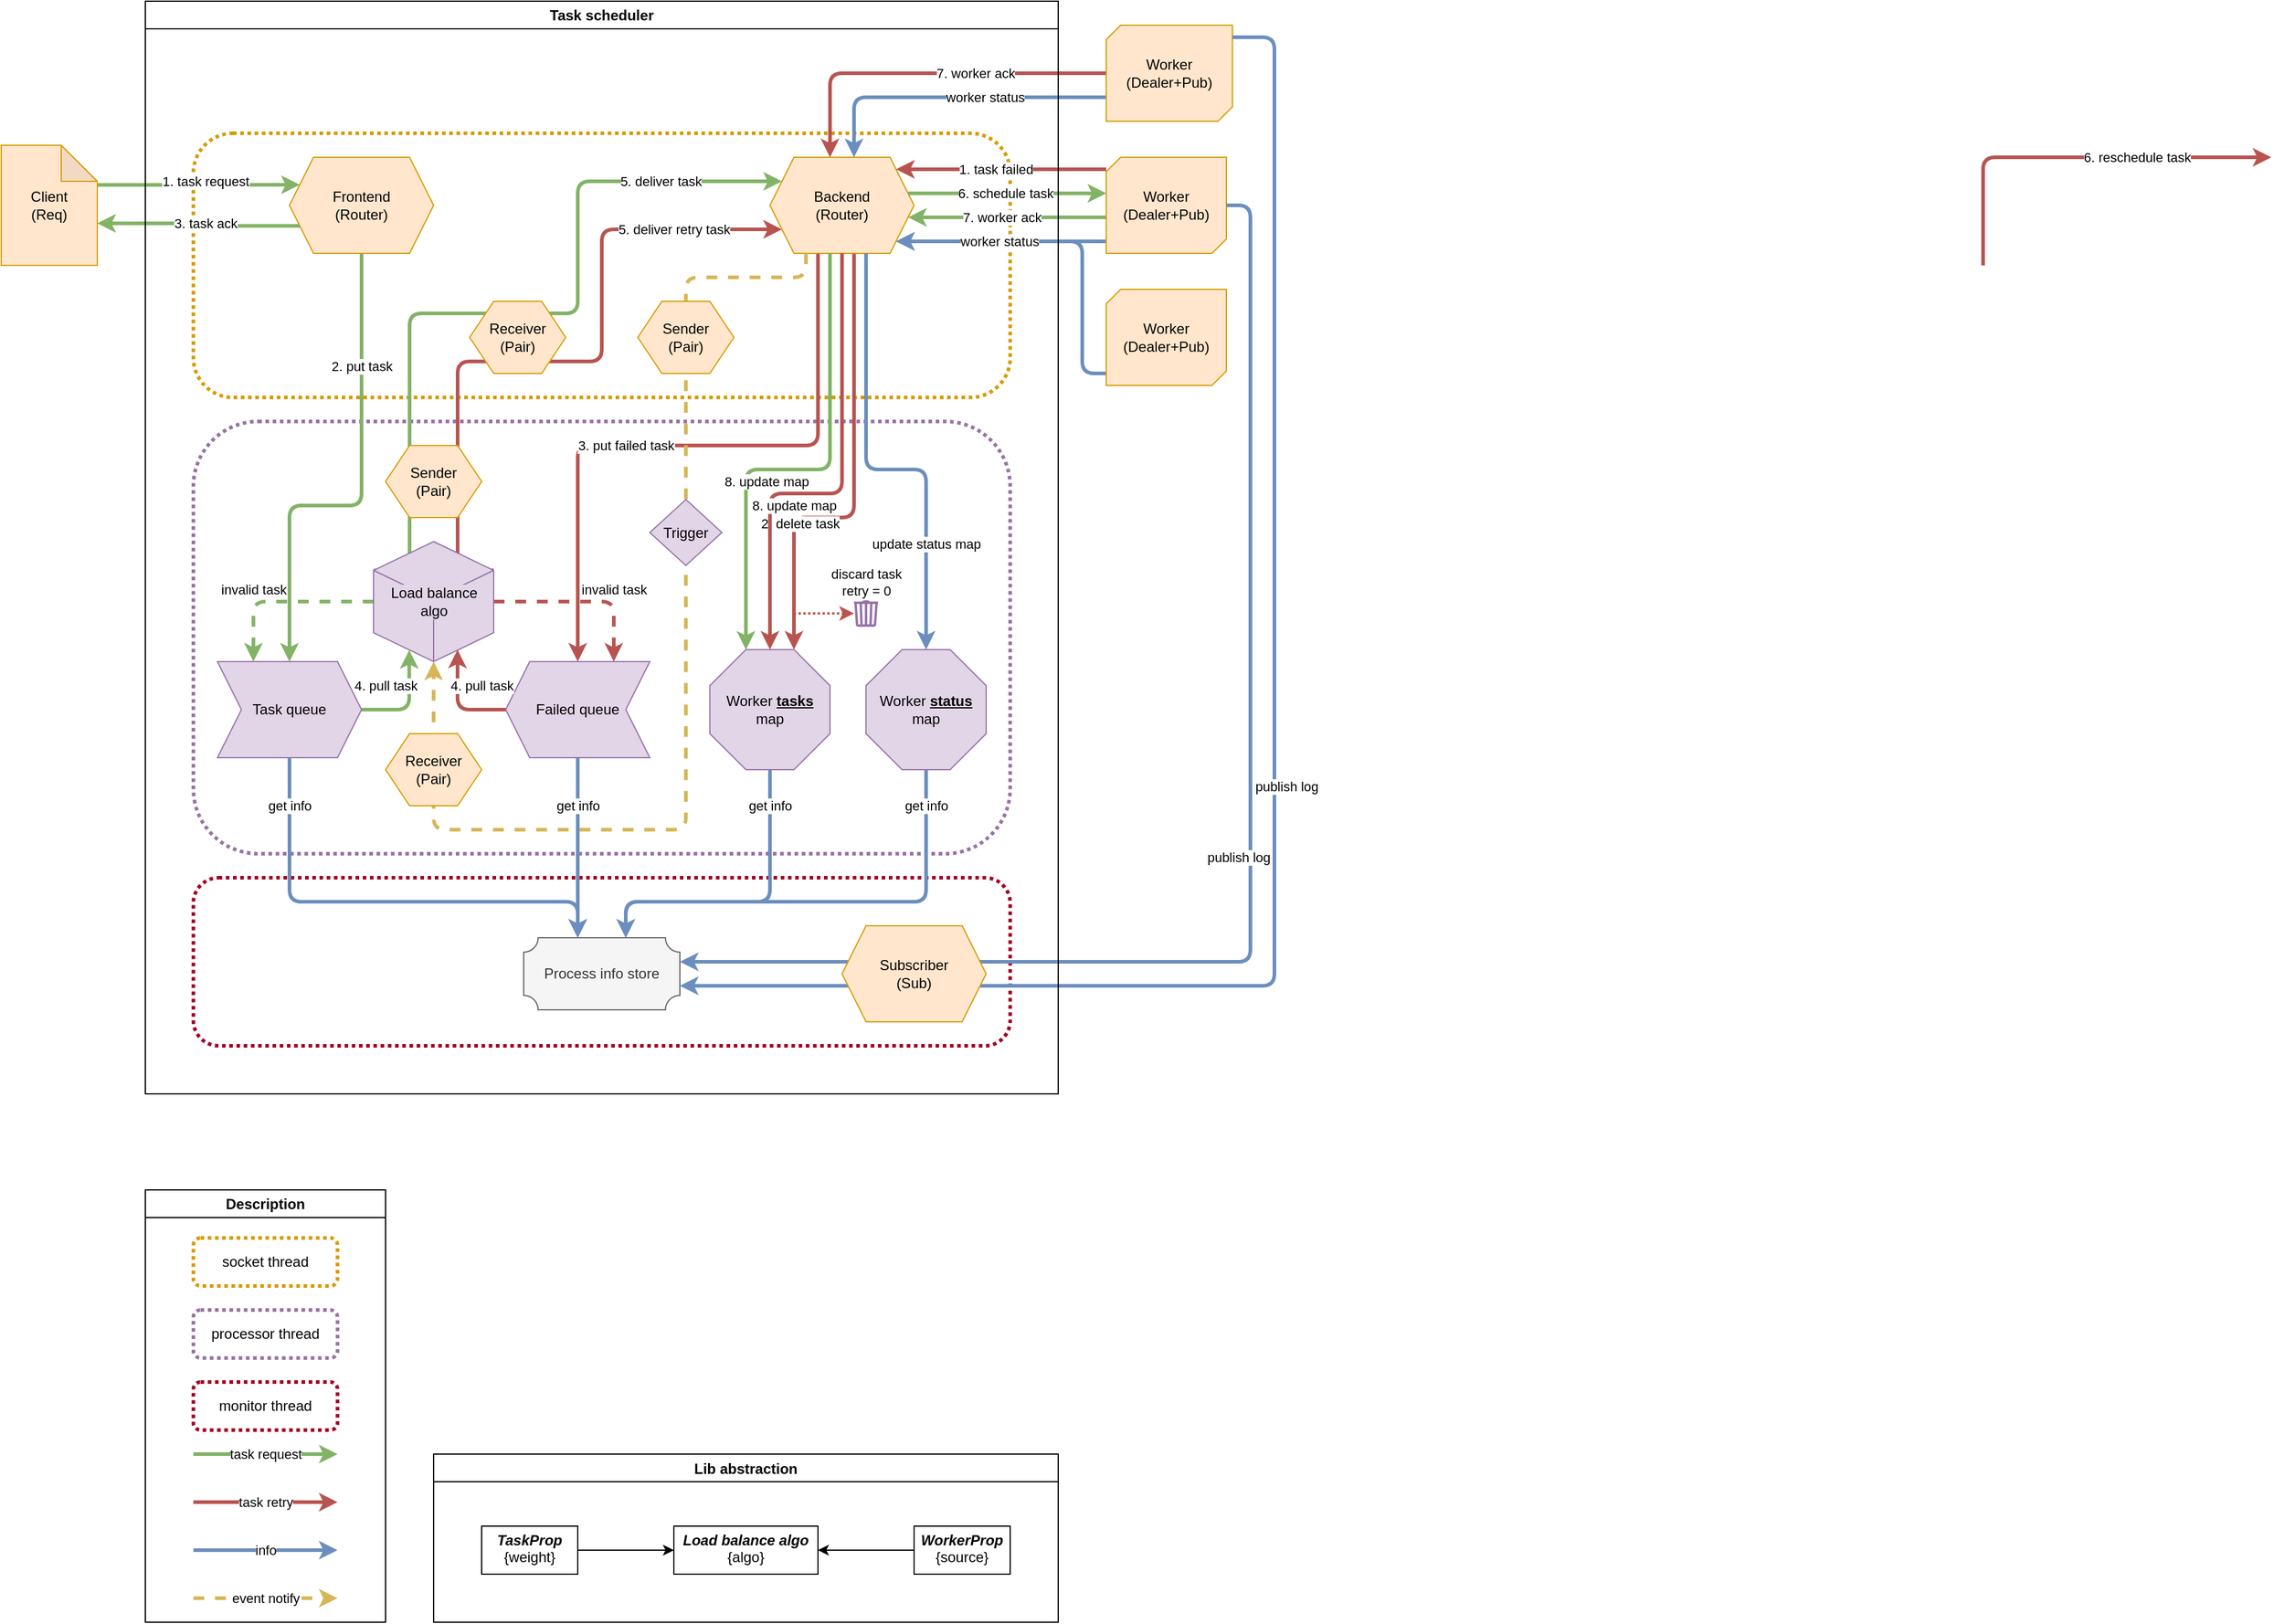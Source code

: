 <mxfile>
    <diagram id="xiL-nLfTT3lPNEiGtB9C" name="Page-1">
        <mxGraphModel dx="2049" dy="2281" grid="1" gridSize="10" guides="1" tooltips="1" connect="1" arrows="1" fold="1" page="1" pageScale="1" pageWidth="850" pageHeight="1100" math="0" shadow="0">
            <root>
                <mxCell id="0"/>
                <mxCell id="1" parent="0"/>
                <mxCell id="66" value="" style="rounded=1;whiteSpace=wrap;html=1;fillColor=none;dashed=1;strokeWidth=3;strokeColor=#9673A6;dashPattern=1 1;" parent="1" vertex="1">
                    <mxGeometry x="440" y="320" width="680" height="360" as="geometry"/>
                </mxCell>
                <mxCell id="65" value="" style="rounded=1;whiteSpace=wrap;html=1;fillColor=none;dashed=1;strokeWidth=3;strokeColor=#D79B00;dashPattern=1 1;" parent="1" vertex="1">
                    <mxGeometry x="440" y="80" width="680" height="220" as="geometry"/>
                </mxCell>
                <mxCell id="21" value="5. deliver task" style="edgeStyle=orthogonalEdgeStyle;html=1;fillColor=#d5e8d4;strokeColor=#82b366;strokeWidth=3;exitX=0;exitY=0;exitDx=0;exitDy=24.008;exitPerimeter=0;" parent="1" source="20" target="5" edge="1">
                    <mxGeometry x="0.697" relative="1" as="geometry">
                        <Array as="points">
                            <mxPoint x="620" y="444"/>
                            <mxPoint x="620" y="230"/>
                            <mxPoint x="760" y="230"/>
                            <mxPoint x="760" y="120"/>
                        </Array>
                        <mxPoint as="offset"/>
                        <mxPoint x="620" y="230" as="targetPoint"/>
                    </mxGeometry>
                </mxCell>
                <mxCell id="27" value="5. deliver retry task" style="edgeStyle=orthogonalEdgeStyle;html=1;rounded=1;strokeColor=#b85450;strokeWidth=3;align=center;verticalAlign=middle;fontFamily=Helvetica;fontSize=11;fontColor=default;labelBackgroundColor=default;endArrow=classic;fillColor=#f8cecc;exitX=0;exitY=0;exitDx=100;exitDy=24.008;exitPerimeter=0;" parent="1" source="20" target="5" edge="1">
                    <mxGeometry x="0.692" relative="1" as="geometry">
                        <Array as="points">
                            <mxPoint x="660" y="444"/>
                            <mxPoint x="660" y="270"/>
                            <mxPoint x="780" y="270"/>
                            <mxPoint x="780" y="160"/>
                        </Array>
                        <mxPoint as="offset"/>
                        <mxPoint x="660" y="280" as="targetPoint"/>
                    </mxGeometry>
                </mxCell>
                <mxCell id="90" value="" style="rounded=1;whiteSpace=wrap;html=1;fillColor=none;dashed=1;dashPattern=1 1;strokeWidth=3;strokeColor=#A20025;container=0;" parent="1" vertex="1">
                    <mxGeometry x="440" y="700" width="680" height="140" as="geometry"/>
                </mxCell>
                <mxCell id="62" value="" style="edgeStyle=orthogonalEdgeStyle;html=1;rounded=1;strokeColor=#6c8ebf;strokeWidth=3;align=center;verticalAlign=middle;fontFamily=Helvetica;fontSize=11;fontColor=default;labelBackgroundColor=default;endArrow=classic;fillColor=#dae8fc;" parent="1" source="61" target="5" edge="1">
                    <mxGeometry x="-0.506" relative="1" as="geometry">
                        <Array as="points">
                            <mxPoint x="1180" y="280"/>
                            <mxPoint x="1180" y="170"/>
                        </Array>
                        <mxPoint as="offset"/>
                    </mxGeometry>
                </mxCell>
                <mxCell id="7" value="1. task request" style="edgeStyle=orthogonalEdgeStyle;html=1;entryX=0;entryY=0.25;entryDx=0;entryDy=0;fillColor=#d5e8d4;strokeColor=#82b366;strokeWidth=3;" parent="1" source="2" target="4" edge="1">
                    <mxGeometry x="0.068" y="3" relative="1" as="geometry">
                        <Array as="points">
                            <mxPoint x="370" y="123"/>
                            <mxPoint x="370" y="123"/>
                        </Array>
                        <mxPoint as="offset"/>
                    </mxGeometry>
                </mxCell>
                <mxCell id="2" value="&lt;div&gt;Client&lt;/div&gt;&lt;div&gt;(&lt;span style=&quot;color: rgb(0, 0, 0); background-color: transparent;&quot;&gt;Req&lt;/span&gt;&lt;span style=&quot;background-color: transparent;&quot;&gt;)&lt;/span&gt;&lt;/div&gt;" style="shape=note;whiteSpace=wrap;html=1;backgroundOutline=1;darkOpacity=0.05;fillColor=#ffe6cc;strokeColor=#d79b00;" parent="1" vertex="1">
                    <mxGeometry x="280" y="90" width="80" height="100" as="geometry"/>
                </mxCell>
                <mxCell id="14" value="4. pull task" style="edgeStyle=orthogonalEdgeStyle;html=1;fillColor=#d5e8d4;strokeColor=#82b366;strokeWidth=3;exitX=1;exitY=0.5;exitDx=0;exitDy=0;entryX=0.297;entryY=0.904;entryDx=0;entryDy=0;entryPerimeter=0;" parent="1" source="3" target="20" edge="1">
                    <mxGeometry x="0.337" y="20" relative="1" as="geometry">
                        <Array as="points">
                            <mxPoint x="620" y="560"/>
                        </Array>
                        <mxPoint as="offset"/>
                    </mxGeometry>
                </mxCell>
                <mxCell id="3" value="Task queue" style="shape=step;perimeter=stepPerimeter;whiteSpace=wrap;html=1;fixedSize=1;fillColor=#e1d5e7;strokeColor=#9673a6;" parent="1" vertex="1">
                    <mxGeometry x="460" y="520" width="120" height="80" as="geometry"/>
                </mxCell>
                <mxCell id="12" value="2. put task" style="edgeStyle=orthogonalEdgeStyle;html=1;exitX=0.5;exitY=1;exitDx=0;exitDy=0;entryX=0.5;entryY=0;entryDx=0;entryDy=0;fillColor=#d5e8d4;strokeColor=#82b366;strokeWidth=3;" parent="1" source="4" target="3" edge="1">
                    <mxGeometry x="-0.529" relative="1" as="geometry">
                        <Array as="points">
                            <mxPoint x="580" y="390"/>
                            <mxPoint x="520" y="390"/>
                        </Array>
                        <mxPoint as="offset"/>
                    </mxGeometry>
                </mxCell>
                <mxCell id="4" value="Frontend&lt;div&gt;(&lt;span style=&quot;color: rgb(0, 0, 0); background-color: transparent;&quot;&gt;Router&lt;/span&gt;&lt;span style=&quot;background-color: transparent;&quot;&gt;)&lt;/span&gt;&lt;/div&gt;" style="shape=hexagon;perimeter=hexagonPerimeter2;whiteSpace=wrap;html=1;fixedSize=1;fillColor=#ffe6cc;strokeColor=#d79b00;" parent="1" vertex="1">
                    <mxGeometry x="520" y="100" width="120" height="80" as="geometry"/>
                </mxCell>
                <mxCell id="24" value="2. delete task" style="edgeStyle=orthogonalEdgeStyle;html=1;rounded=1;strokeColor=#b85450;strokeWidth=3;align=center;verticalAlign=middle;fontFamily=Helvetica;fontSize=11;fontColor=default;labelBackgroundColor=default;endArrow=classic;fillColor=#f8cecc;entryX=0.696;entryY=0;entryDx=0;entryDy=0;entryPerimeter=0;" parent="1" source="5" target="9" edge="1">
                    <mxGeometry x="0.395" y="5" relative="1" as="geometry">
                        <mxPoint x="880.004" y="280" as="sourcePoint"/>
                        <mxPoint x="1184.97" y="505" as="targetPoint"/>
                        <Array as="points">
                            <mxPoint x="990" y="400"/>
                            <mxPoint x="940" y="400"/>
                            <mxPoint x="940" y="510"/>
                        </Array>
                        <mxPoint as="offset"/>
                    </mxGeometry>
                </mxCell>
                <mxCell id="25" value="3. put failed task" style="edgeStyle=orthogonalEdgeStyle;html=1;rounded=1;strokeColor=#b85450;strokeWidth=3;align=center;verticalAlign=middle;fontFamily=Helvetica;fontSize=11;fontColor=default;labelBackgroundColor=default;endArrow=classic;fillColor=#f8cecc;" parent="1" source="5" target="8" edge="1">
                    <mxGeometry x="0.185" relative="1" as="geometry">
                        <mxPoint x="830" y="280" as="sourcePoint"/>
                        <mxPoint x="760" y="520" as="targetPoint"/>
                        <Array as="points">
                            <mxPoint x="960" y="340"/>
                            <mxPoint x="760" y="340"/>
                        </Array>
                        <mxPoint as="offset"/>
                    </mxGeometry>
                </mxCell>
                <mxCell id="5" value="Backend&lt;div&gt;(&lt;span style=&quot;color: rgb(0, 0, 0); background-color: transparent;&quot;&gt;Router)&lt;/span&gt;&lt;/div&gt;" style="shape=hexagon;perimeter=hexagonPerimeter2;whiteSpace=wrap;html=1;fixedSize=1;fillColor=#ffe6cc;strokeColor=#d79b00;" parent="1" vertex="1">
                    <mxGeometry x="920" y="100" width="120" height="80" as="geometry"/>
                </mxCell>
                <mxCell id="17" value="7. worker ack" style="edgeStyle=orthogonalEdgeStyle;html=1;fillColor=#d5e8d4;strokeColor=#82b366;strokeWidth=3;" parent="1" source="6" target="5" edge="1">
                    <mxGeometry x="0.053" relative="1" as="geometry">
                        <mxPoint x="1070" y="110" as="targetPoint"/>
                        <Array as="points">
                            <mxPoint x="1170" y="150"/>
                            <mxPoint x="1170" y="150"/>
                        </Array>
                        <mxPoint as="offset"/>
                    </mxGeometry>
                </mxCell>
                <mxCell id="23" value="1. task failed" style="edgeStyle=orthogonalEdgeStyle;html=1;rounded=1;strokeColor=#b85450;strokeWidth=3;align=center;verticalAlign=middle;fontFamily=Helvetica;fontSize=11;fontColor=default;labelBackgroundColor=default;endArrow=classic;fillColor=#f8cecc;" parent="1" source="6" target="5" edge="1">
                    <mxGeometry x="0.053" relative="1" as="geometry">
                        <Array as="points">
                            <mxPoint x="1120" y="110"/>
                            <mxPoint x="1120" y="110"/>
                        </Array>
                        <mxPoint as="offset"/>
                    </mxGeometry>
                </mxCell>
                <mxCell id="54" value="worker status" style="edgeStyle=orthogonalEdgeStyle;html=1;rounded=1;strokeColor=#6c8ebf;strokeWidth=3;align=center;verticalAlign=middle;fontFamily=Helvetica;fontSize=11;fontColor=default;labelBackgroundColor=default;endArrow=classic;fillColor=#dae8fc;" parent="1" source="6" target="5" edge="1">
                    <mxGeometry x="0.017" relative="1" as="geometry">
                        <Array as="points">
                            <mxPoint x="1060" y="170"/>
                            <mxPoint x="1060" y="170"/>
                        </Array>
                        <mxPoint as="offset"/>
                    </mxGeometry>
                </mxCell>
                <mxCell id="6" value="&lt;span style=&quot;color: rgb(0, 0, 0);&quot;&gt;Worker&lt;/span&gt;&lt;div&gt;(&lt;span style=&quot;background-color: transparent; color: rgb(0, 0, 0);&quot;&gt;Dealer+Pub&lt;/span&gt;&lt;span style=&quot;background-color: transparent;&quot;&gt;)&lt;/span&gt;&lt;/div&gt;" style="verticalLabelPosition=middle;verticalAlign=middle;shape=mxgraph.basic.diag_snip_rect;dx=6;whiteSpace=wrap;html=1;horizontal=1;labelPosition=center;align=center;fillColor=#ffe6cc;strokeColor=#d79b00;" parent="1" vertex="1">
                    <mxGeometry x="1200" y="100" width="100" height="80" as="geometry"/>
                </mxCell>
                <mxCell id="39" value="get info" style="edgeStyle=orthogonalEdgeStyle;html=1;rounded=1;strokeColor=#6c8ebf;strokeWidth=3;align=center;verticalAlign=middle;fontFamily=Helvetica;fontSize=11;fontColor=default;labelBackgroundColor=default;endArrow=classic;fillColor=#dae8fc;" parent="1" source="8" target="19" edge="1">
                    <mxGeometry x="-0.467" relative="1" as="geometry">
                        <Array as="points">
                            <mxPoint x="760" y="710"/>
                            <mxPoint x="760" y="710"/>
                        </Array>
                        <mxPoint as="offset"/>
                    </mxGeometry>
                </mxCell>
                <mxCell id="8" value="Failed queue" style="shape=step;perimeter=stepPerimeter;whiteSpace=wrap;html=1;fixedSize=1;fillColor=#e1d5e7;strokeColor=#9673a6;direction=west;" parent="1" vertex="1">
                    <mxGeometry x="700" y="520" width="120" height="80" as="geometry"/>
                </mxCell>
                <mxCell id="29" value="7. worker ack" style="edgeStyle=orthogonalEdgeStyle;html=1;rounded=1;strokeColor=#b85450;strokeWidth=3;align=center;verticalAlign=middle;fontFamily=Helvetica;fontSize=11;fontColor=default;labelBackgroundColor=default;endArrow=classic;fillColor=#f8cecc;" parent="1" source="10" target="5" edge="1">
                    <mxGeometry x="-0.273" relative="1" as="geometry">
                        <Array as="points">
                            <mxPoint x="970" y="30"/>
                        </Array>
                        <mxPoint as="offset"/>
                    </mxGeometry>
                </mxCell>
                <mxCell id="52" value="worker status" style="edgeStyle=orthogonalEdgeStyle;html=1;rounded=1;strokeColor=#6c8ebf;strokeWidth=3;align=center;verticalAlign=middle;fontFamily=Helvetica;fontSize=11;fontColor=default;labelBackgroundColor=default;endArrow=classic;fillColor=#dae8fc;" parent="1" source="10" target="5" edge="1">
                    <mxGeometry x="-0.219" relative="1" as="geometry">
                        <Array as="points">
                            <mxPoint x="990" y="50"/>
                        </Array>
                        <mxPoint as="offset"/>
                    </mxGeometry>
                </mxCell>
                <mxCell id="10" value="Worker&lt;div&gt;(&lt;span style=&quot;color: rgb(0, 0, 0); background-color: transparent;&quot;&gt;Dealer+Pub&lt;/span&gt;&lt;span style=&quot;background-color: transparent;&quot;&gt;)&lt;/span&gt;&lt;/div&gt;" style="verticalLabelPosition=middle;verticalAlign=middle;shape=mxgraph.basic.diag_snip_rect;dx=6;whiteSpace=wrap;html=1;horizontal=1;labelPosition=center;align=center;fillColor=#ffe6cc;strokeColor=#d79b00;" parent="1" vertex="1">
                    <mxGeometry x="1200" y="-10" width="105" height="80" as="geometry"/>
                </mxCell>
                <mxCell id="13" value="3. task ack" style="edgeStyle=orthogonalEdgeStyle;html=1;exitX=0;exitY=0.75;exitDx=0;exitDy=0;entryX=0;entryY=0;entryDx=80;entryDy=65;entryPerimeter=0;fillColor=#d5e8d4;strokeColor=#82b366;strokeWidth=3;" parent="1" source="4" target="2" edge="1">
                    <mxGeometry x="-0.079" y="-2" relative="1" as="geometry">
                        <mxPoint as="offset"/>
                    </mxGeometry>
                </mxCell>
                <mxCell id="15" value="8. update map" style="edgeStyle=orthogonalEdgeStyle;html=1;fillColor=#d5e8d4;strokeColor=#82b366;strokeWidth=3;entryX=0.297;entryY=0.001;entryDx=0;entryDy=0;entryPerimeter=0;" parent="1" source="5" target="9" edge="1">
                    <mxGeometry x="0.163" y="10" relative="1" as="geometry">
                        <Array as="points">
                            <mxPoint x="970" y="360"/>
                            <mxPoint x="900" y="360"/>
                            <mxPoint x="900" y="510"/>
                        </Array>
                        <mxPoint as="offset"/>
                    </mxGeometry>
                </mxCell>
                <mxCell id="16" value="6. schedule task" style="edgeStyle=orthogonalEdgeStyle;html=1;fillColor=#d5e8d4;strokeColor=#82b366;strokeWidth=3;" parent="1" source="5" target="6" edge="1">
                    <mxGeometry x="-0.017" relative="1" as="geometry">
                        <mxPoint x="1100" y="230" as="targetPoint"/>
                        <Array as="points">
                            <mxPoint x="1120" y="130"/>
                            <mxPoint x="1120" y="130"/>
                        </Array>
                        <mxPoint as="offset"/>
                    </mxGeometry>
                </mxCell>
                <mxCell id="19" value="Process info store" style="verticalLabelPosition=middle;verticalAlign=middle;html=1;shape=mxgraph.basic.plaque;dx=6;whiteSpace=wrap;labelPosition=center;align=center;fillColor=#f5f5f5;fontColor=#333333;strokeColor=#666666;" parent="1" vertex="1">
                    <mxGeometry x="715" y="750" width="130" height="60" as="geometry"/>
                </mxCell>
                <mxCell id="63" value="invalid task" style="edgeStyle=orthogonalEdgeStyle;html=1;rounded=1;strokeColor=#82b366;strokeWidth=3;align=center;verticalAlign=middle;fontFamily=Helvetica;fontSize=11;fontColor=default;labelBackgroundColor=default;endArrow=classic;fillColor=#d5e8d4;dashed=1;" parent="1" source="20" target="3" edge="1">
                    <mxGeometry x="0.333" y="-10" relative="1" as="geometry">
                        <Array as="points">
                            <mxPoint x="490" y="470"/>
                        </Array>
                        <mxPoint x="10" y="-10" as="offset"/>
                    </mxGeometry>
                </mxCell>
                <mxCell id="64" value="invalid task" style="edgeStyle=orthogonalEdgeStyle;html=1;rounded=1;strokeColor=#b85450;strokeWidth=3;align=center;verticalAlign=middle;fontFamily=Helvetica;fontSize=11;fontColor=default;labelBackgroundColor=default;endArrow=classic;fillColor=#f8cecc;dashed=1;" parent="1" source="20" target="8" edge="1">
                    <mxGeometry x="0.333" y="-10" relative="1" as="geometry">
                        <Array as="points">
                            <mxPoint x="790" y="470"/>
                        </Array>
                        <mxPoint x="10" y="-10" as="offset"/>
                    </mxGeometry>
                </mxCell>
                <mxCell id="20" value="Load balance&lt;div&gt;algo&lt;/div&gt;" style="html=1;shape=mxgraph.basic.isocube;isoAngle=15;labelBackgroundColor=#E1D5E7;fillColor=#e1d5e7;strokeColor=#9673a6;" parent="1" vertex="1">
                    <mxGeometry x="590" y="420" width="100" height="100" as="geometry"/>
                </mxCell>
                <mxCell id="26" value="4. pull task" style="edgeStyle=orthogonalEdgeStyle;html=1;rounded=1;strokeColor=#b85450;strokeWidth=3;align=center;verticalAlign=middle;fontFamily=Helvetica;fontSize=11;fontColor=default;labelBackgroundColor=default;endArrow=classic;fillColor=#f8cecc;entryX=0.699;entryY=0.901;entryDx=0;entryDy=0;entryPerimeter=0;" parent="1" source="8" target="20" edge="1">
                    <mxGeometry x="-0.555" y="-20" relative="1" as="geometry">
                        <mxPoint x="820" y="630" as="sourcePoint"/>
                        <mxPoint x="660" y="460" as="targetPoint"/>
                        <Array as="points">
                            <mxPoint x="660" y="560"/>
                        </Array>
                        <mxPoint as="offset"/>
                    </mxGeometry>
                </mxCell>
                <mxCell id="28" value="6. reschedule task" style="edgeStyle=orthogonalEdgeStyle;html=1;rounded=1;strokeColor=#b85450;strokeWidth=3;align=center;verticalAlign=middle;fontFamily=Helvetica;fontSize=11;fontColor=default;labelBackgroundColor=default;endArrow=classic;fillColor=#f8cecc;" parent="1" edge="1">
                    <mxGeometry x="0.319" relative="1" as="geometry">
                        <Array as="points">
                            <mxPoint x="1930" y="100"/>
                        </Array>
                        <mxPoint as="offset"/>
                        <mxPoint x="1930" y="190" as="sourcePoint"/>
                        <mxPoint x="2170" y="100" as="targetPoint"/>
                    </mxGeometry>
                </mxCell>
                <mxCell id="30" value="8. update map" style="edgeStyle=orthogonalEdgeStyle;html=1;rounded=1;strokeColor=#b85450;strokeWidth=3;align=center;verticalAlign=middle;fontFamily=Helvetica;fontSize=11;fontColor=default;labelBackgroundColor=default;endArrow=classic;fillColor=#f8cecc;" parent="1" source="5" target="9" edge="1">
                    <mxGeometry x="0.231" y="10" relative="1" as="geometry">
                        <mxPoint x="890" y="280" as="sourcePoint"/>
                        <mxPoint x="1150.0" y="490" as="targetPoint"/>
                        <Array as="points">
                            <mxPoint x="980" y="380"/>
                            <mxPoint x="920" y="380"/>
                        </Array>
                        <mxPoint as="offset"/>
                    </mxGeometry>
                </mxCell>
                <mxCell id="32" value="publish log" style="edgeStyle=orthogonalEdgeStyle;html=1;rounded=1;strokeColor=#6c8ebf;strokeWidth=3;align=center;verticalAlign=middle;fontFamily=Helvetica;fontSize=11;fontColor=default;labelBackgroundColor=default;endArrow=classic;fillColor=#dae8fc;" parent="1" source="6" target="19" edge="1">
                    <mxGeometry y="-10" relative="1" as="geometry">
                        <Array as="points">
                            <mxPoint x="1320" y="140"/>
                            <mxPoint x="1320" y="770"/>
                        </Array>
                        <mxPoint as="offset"/>
                    </mxGeometry>
                </mxCell>
                <mxCell id="33" value="publish log" style="edgeStyle=orthogonalEdgeStyle;html=1;rounded=1;strokeColor=#6c8ebf;strokeWidth=3;align=center;verticalAlign=middle;fontFamily=Helvetica;fontSize=11;fontColor=default;labelBackgroundColor=default;endArrow=classic;fillColor=#dae8fc;" parent="1" source="10" target="19" edge="1">
                    <mxGeometry x="-0.002" y="10" relative="1" as="geometry">
                        <Array as="points">
                            <mxPoint x="1340"/>
                            <mxPoint x="1340" y="790"/>
                        </Array>
                        <mxPoint as="offset"/>
                    </mxGeometry>
                </mxCell>
                <mxCell id="37" value="get info" style="edgeStyle=orthogonalEdgeStyle;html=1;rounded=1;strokeColor=#6c8ebf;strokeWidth=3;align=center;verticalAlign=middle;fontFamily=Helvetica;fontSize=11;fontColor=default;labelBackgroundColor=default;endArrow=classic;fillColor=#dae8fc;" parent="1" source="9" target="19" edge="1">
                    <mxGeometry x="-0.769" relative="1" as="geometry">
                        <Array as="points">
                            <mxPoint x="920" y="720"/>
                            <mxPoint x="800" y="720"/>
                        </Array>
                        <mxPoint as="offset"/>
                    </mxGeometry>
                </mxCell>
                <mxCell id="38" value="get info" style="edgeStyle=orthogonalEdgeStyle;html=1;rounded=1;strokeColor=#6c8ebf;strokeWidth=3;align=center;verticalAlign=middle;fontFamily=Helvetica;fontSize=11;fontColor=default;labelBackgroundColor=default;endArrow=classic;fillColor=#dae8fc;" parent="1" source="3" target="19" edge="1">
                    <mxGeometry x="-0.795" relative="1" as="geometry">
                        <mxPoint x="790" y="720" as="targetPoint"/>
                        <Array as="points">
                            <mxPoint x="520" y="720"/>
                            <mxPoint x="760" y="720"/>
                        </Array>
                        <mxPoint as="offset"/>
                    </mxGeometry>
                </mxCell>
                <mxCell id="9" value="Worker &lt;b&gt;&lt;u style=&quot;&quot;&gt;tasks&lt;/u&gt;&lt;/b&gt;&lt;br&gt;map" style="whiteSpace=wrap;html=1;shape=mxgraph.basic.octagon2;align=center;verticalAlign=middle;dx=15;fillColor=#e1d5e7;strokeColor=#9673a6;" parent="1" vertex="1">
                    <mxGeometry x="870" y="510" width="100" height="100" as="geometry"/>
                </mxCell>
                <mxCell id="57" value="get info" style="edgeStyle=orthogonalEdgeStyle;html=1;rounded=1;strokeColor=#6c8ebf;strokeWidth=3;align=center;verticalAlign=middle;fontFamily=Helvetica;fontSize=11;fontColor=default;labelBackgroundColor=default;endArrow=classic;fillColor=#dae8fc;" parent="1" source="55" target="19" edge="1">
                    <mxGeometry x="-0.846" relative="1" as="geometry">
                        <Array as="points">
                            <mxPoint x="1050" y="720"/>
                            <mxPoint x="800" y="720"/>
                        </Array>
                        <mxPoint as="offset"/>
                    </mxGeometry>
                </mxCell>
                <mxCell id="59" value="" style="group" parent="1" vertex="1" connectable="0">
                    <mxGeometry x="640" y="1180" width="520" height="140" as="geometry"/>
                </mxCell>
                <mxCell id="49" style="edgeStyle=none;html=1;exitX=1;exitY=0.5;exitDx=0;exitDy=0;entryX=0;entryY=0.5;entryDx=0;entryDy=0;" parent="59" source="46" target="47" edge="1">
                    <mxGeometry relative="1" as="geometry"/>
                </mxCell>
                <mxCell id="46" value="&lt;p style=&quot;margin:5px;&quot;&gt;&lt;b&gt;&lt;i&gt;TaskProp&lt;/i&gt;&lt;/b&gt;&lt;br&gt;{weight}&lt;/p&gt;" style="shape=rect;html=1;overflow=fill;whiteSpace=wrap;align=center;" parent="59" vertex="1">
                    <mxGeometry x="40" y="60" width="80" height="40" as="geometry"/>
                </mxCell>
                <mxCell id="47" value="&lt;p style=&quot;margin:5px;&quot;&gt;&lt;b&gt;&lt;i&gt;Load balance algo&lt;/i&gt;&lt;/b&gt;&lt;br&gt;{algo}&lt;/p&gt;" style="shape=rect;html=1;overflow=fill;whiteSpace=wrap;align=center;" parent="59" vertex="1">
                    <mxGeometry x="200" y="60" width="120" height="40" as="geometry"/>
                </mxCell>
                <mxCell id="50" style="edgeStyle=none;html=1;entryX=1;entryY=0.5;entryDx=0;entryDy=0;" parent="59" source="48" target="47" edge="1">
                    <mxGeometry relative="1" as="geometry"/>
                </mxCell>
                <mxCell id="48" value="&lt;p style=&quot;margin:5px;&quot;&gt;&lt;b&gt;&lt;i&gt;WorkerProp&lt;/i&gt;&lt;/b&gt;&lt;br&gt;{source}&lt;/p&gt;" style="shape=rect;html=1;overflow=fill;whiteSpace=wrap;align=center;" parent="59" vertex="1">
                    <mxGeometry x="400" y="60" width="80" height="40" as="geometry"/>
                </mxCell>
                <mxCell id="51" value="Lib abstraction" style="swimlane;" parent="59" vertex="1">
                    <mxGeometry width="520" height="140" as="geometry"/>
                </mxCell>
                <mxCell id="61" value="&lt;span style=&quot;color: rgb(0, 0, 0);&quot;&gt;Worker&lt;/span&gt;&lt;div&gt;(&lt;span style=&quot;background-color: transparent; color: rgb(0, 0, 0);&quot;&gt;Dealer+Pub&lt;/span&gt;&lt;span style=&quot;background-color: transparent;&quot;&gt;)&lt;/span&gt;&lt;/div&gt;" style="verticalLabelPosition=middle;verticalAlign=middle;shape=mxgraph.basic.diag_snip_rect;dx=6;whiteSpace=wrap;html=1;horizontal=1;labelPosition=center;align=center;fillColor=#ffe6cc;strokeColor=#d79b00;" parent="1" vertex="1">
                    <mxGeometry x="1200" y="210" width="100" height="80" as="geometry"/>
                </mxCell>
                <mxCell id="97" style="edgeStyle=orthogonalEdgeStyle;html=1;rounded=1;dashed=1;strokeColor=#d6b656;strokeWidth=3;align=center;verticalAlign=middle;fontFamily=Helvetica;fontSize=11;fontColor=default;labelBackgroundColor=default;endArrow=classic;flowAnimation=0;fillColor=#fff2cc;entryX=0.5;entryY=1;entryDx=0;entryDy=0;entryPerimeter=0;" parent="1" source="5" target="20" edge="1">
                    <mxGeometry relative="1" as="geometry">
                        <Array as="points">
                            <mxPoint x="950" y="200"/>
                            <mxPoint x="850" y="200"/>
                            <mxPoint x="850" y="660"/>
                            <mxPoint x="640" y="660"/>
                        </Array>
                    </mxGeometry>
                </mxCell>
                <mxCell id="55" value="Worker &lt;b&gt;&lt;u&gt;status&lt;/u&gt;&lt;/b&gt;&lt;br&gt;map" style="whiteSpace=wrap;html=1;shape=mxgraph.basic.octagon2;align=center;verticalAlign=middle;dx=15;fillColor=#e1d5e7;strokeColor=#9673a6;" parent="1" vertex="1">
                    <mxGeometry x="1000" y="510" width="100" height="100" as="geometry"/>
                </mxCell>
                <mxCell id="82" value="Sender&lt;br&gt;&lt;div&gt;(Pair&lt;span style=&quot;color: rgb(0, 0, 0); background-color: transparent;&quot;&gt;)&lt;/span&gt;&lt;/div&gt;" style="shape=hexagon;perimeter=hexagonPerimeter2;whiteSpace=wrap;html=1;fixedSize=1;fillColor=#ffe6cc;strokeColor=#d79b00;" parent="1" vertex="1">
                    <mxGeometry x="600" y="340" width="80" height="60" as="geometry"/>
                </mxCell>
                <mxCell id="83" value="Subscriber&lt;br&gt;&lt;div&gt;(Sub&lt;span style=&quot;color: rgb(0, 0, 0); background-color: transparent;&quot;&gt;)&lt;/span&gt;&lt;/div&gt;" style="shape=hexagon;perimeter=hexagonPerimeter2;whiteSpace=wrap;html=1;fixedSize=1;fillColor=#ffe6cc;strokeColor=#d79b00;" parent="1" vertex="1">
                    <mxGeometry x="980" y="740" width="120" height="80" as="geometry"/>
                </mxCell>
                <mxCell id="87" value="" style="edgeStyle=none;html=1;endArrow=none;endFill=0;startArrow=classic;startFill=1;rounded=1;strokeColor=#b85450;strokeWidth=2;align=center;verticalAlign=middle;fontFamily=Helvetica;fontSize=11;fontColor=default;labelBackgroundColor=default;fillColor=#f8cecc;dashed=1;dashPattern=1 1;" parent="1" edge="1">
                    <mxGeometry relative="1" as="geometry">
                        <mxPoint x="940" y="479.86" as="targetPoint"/>
                        <mxPoint x="990" y="479.86" as="sourcePoint"/>
                    </mxGeometry>
                </mxCell>
                <mxCell id="86" value="&lt;span style=&quot;color: rgb(0, 0, 0); font-size: 11px;&quot;&gt;discard task&lt;/span&gt;&lt;div style=&quot;font-size: 11px;&quot;&gt;retry = 0&lt;/div&gt;" style="html=1;verticalLabelPosition=top;align=center;labelBackgroundColor=#ffffff;verticalAlign=bottom;strokeWidth=2;strokeColor=#9673A6;shadow=0;dashed=0;shape=mxgraph.ios7.icons.trashcan;labelPosition=center;" parent="1" vertex="1">
                    <mxGeometry x="990" y="470" width="20" height="20" as="geometry"/>
                </mxCell>
                <mxCell id="56" value="update status map" style="edgeStyle=orthogonalEdgeStyle;html=1;entryX=0.5;entryY=0;entryDx=0;entryDy=0;entryPerimeter=0;rounded=1;strokeColor=#6c8ebf;strokeWidth=3;align=center;verticalAlign=middle;fontFamily=Helvetica;fontSize=11;fontColor=default;labelBackgroundColor=default;endArrow=classic;fillColor=#dae8fc;" parent="1" source="5" target="55" edge="1">
                    <mxGeometry x="0.538" relative="1" as="geometry">
                        <Array as="points">
                            <mxPoint x="1000" y="360"/>
                            <mxPoint x="1050" y="360"/>
                        </Array>
                        <mxPoint as="offset"/>
                    </mxGeometry>
                </mxCell>
                <mxCell id="34" value="Task scheduler" style="swimlane;whiteSpace=wrap;html=1;container=0;" parent="1" vertex="1">
                    <mxGeometry x="400" y="-30" width="760" height="910" as="geometry">
                        <mxRectangle x="440" y="160" width="120" height="30" as="alternateBounds"/>
                    </mxGeometry>
                </mxCell>
                <mxCell id="74" value="Receiver&lt;br&gt;&lt;div&gt;(Pair&lt;span style=&quot;color: rgb(0, 0, 0); background-color: transparent;&quot;&gt;)&lt;/span&gt;&lt;/div&gt;" style="shape=hexagon;perimeter=hexagonPerimeter2;whiteSpace=wrap;html=1;fixedSize=1;fillColor=#ffe6cc;strokeColor=#d79b00;" parent="1" vertex="1">
                    <mxGeometry x="670" y="220" width="80" height="60" as="geometry"/>
                </mxCell>
                <mxCell id="92" value="Sender&lt;br&gt;&lt;div&gt;(Pair&lt;span style=&quot;color: rgb(0, 0, 0); background-color: transparent;&quot;&gt;)&lt;/span&gt;&lt;/div&gt;" style="shape=hexagon;perimeter=hexagonPerimeter2;whiteSpace=wrap;html=1;fixedSize=1;fillColor=#ffe6cc;strokeColor=#d79b00;" parent="1" vertex="1">
                    <mxGeometry x="810" y="220" width="80" height="60" as="geometry"/>
                </mxCell>
                <mxCell id="91" value="Receiver&lt;br&gt;&lt;div&gt;(Pair&lt;span style=&quot;color: rgb(0, 0, 0); background-color: transparent;&quot;&gt;)&lt;/span&gt;&lt;/div&gt;" style="shape=hexagon;perimeter=hexagonPerimeter2;whiteSpace=wrap;html=1;fixedSize=1;fillColor=#ffe6cc;strokeColor=#d79b00;" parent="1" vertex="1">
                    <mxGeometry x="600" y="580" width="80" height="60" as="geometry"/>
                </mxCell>
                <mxCell id="99" value="" style="group" parent="1" vertex="1" connectable="0">
                    <mxGeometry x="400" y="960" width="200" height="360" as="geometry"/>
                </mxCell>
                <mxCell id="69" value="Description" style="swimlane;whiteSpace=wrap;html=1;container=0;" parent="99" vertex="1">
                    <mxGeometry width="200" height="360" as="geometry"/>
                </mxCell>
                <mxCell id="43" value="task request" style="html=1;rounded=1;strokeColor=#82b366;strokeWidth=3;align=center;verticalAlign=middle;fontFamily=Helvetica;fontSize=11;fontColor=default;labelBackgroundColor=default;endArrow=classic;fillColor=#d5e8d4;" parent="99" edge="1">
                    <mxGeometry relative="1" as="geometry">
                        <mxPoint x="40" y="220" as="sourcePoint"/>
                        <mxPoint x="160" y="220" as="targetPoint"/>
                    </mxGeometry>
                </mxCell>
                <mxCell id="44" value="task retry" style="html=1;rounded=1;strokeColor=#b85450;strokeWidth=3;align=center;verticalAlign=middle;fontFamily=Helvetica;fontSize=11;fontColor=default;labelBackgroundColor=default;endArrow=classic;fillColor=#f8cecc;" parent="99" edge="1">
                    <mxGeometry relative="1" as="geometry">
                        <mxPoint x="40" y="260" as="sourcePoint"/>
                        <mxPoint x="160" y="260" as="targetPoint"/>
                        <mxPoint as="offset"/>
                    </mxGeometry>
                </mxCell>
                <mxCell id="45" value="info" style="html=1;rounded=1;strokeColor=#6c8ebf;strokeWidth=3;align=center;verticalAlign=middle;fontFamily=Helvetica;fontSize=11;fontColor=default;labelBackgroundColor=default;endArrow=classic;fillColor=#dae8fc;" parent="99" edge="1">
                    <mxGeometry relative="1" as="geometry">
                        <mxPoint x="40" y="300" as="sourcePoint"/>
                        <mxPoint x="160" y="300" as="targetPoint"/>
                    </mxGeometry>
                </mxCell>
                <mxCell id="60" value="event notify" style="html=1;rounded=1;strokeColor=#d6b656;strokeWidth=3;align=center;verticalAlign=middle;fontFamily=Helvetica;fontSize=11;fontColor=default;labelBackgroundColor=default;endArrow=classic;fillColor=#fff2cc;dashed=1;flowAnimation=0;" parent="99" edge="1">
                    <mxGeometry relative="1" as="geometry">
                        <mxPoint x="40" y="340" as="sourcePoint"/>
                        <mxPoint x="160" y="340" as="targetPoint"/>
                    </mxGeometry>
                </mxCell>
                <mxCell id="68" value="processor thread" style="rounded=1;whiteSpace=wrap;html=1;fillColor=none;dashed=1;dashPattern=1 1;strokeWidth=3;strokeColor=#9673A6;container=0;" parent="99" vertex="1">
                    <mxGeometry x="40" y="100" width="120" height="40" as="geometry"/>
                </mxCell>
                <mxCell id="67" value="socket thread" style="rounded=1;whiteSpace=wrap;html=1;fillColor=none;dashed=1;dashPattern=1 1;strokeWidth=3;strokeColor=#D79B00;container=0;" parent="99" vertex="1">
                    <mxGeometry x="40" y="40" width="120" height="40" as="geometry"/>
                </mxCell>
                <mxCell id="88" value="monitor thread" style="rounded=1;whiteSpace=wrap;html=1;fillColor=none;dashed=1;dashPattern=1 1;strokeWidth=3;strokeColor=#A20025;container=0;" parent="99" vertex="1">
                    <mxGeometry x="40" y="160" width="120" height="40" as="geometry"/>
                </mxCell>
                <mxCell id="100" value="Trigger" style="rhombus;whiteSpace=wrap;html=1;strokeColor=#9673a6;align=center;verticalAlign=middle;fontFamily=Helvetica;fontSize=12;fontColor=default;fillColor=#e1d5e7;" vertex="1" parent="1">
                    <mxGeometry x="820" y="385" width="60" height="55" as="geometry"/>
                </mxCell>
            </root>
        </mxGraphModel>
    </diagram>
</mxfile>